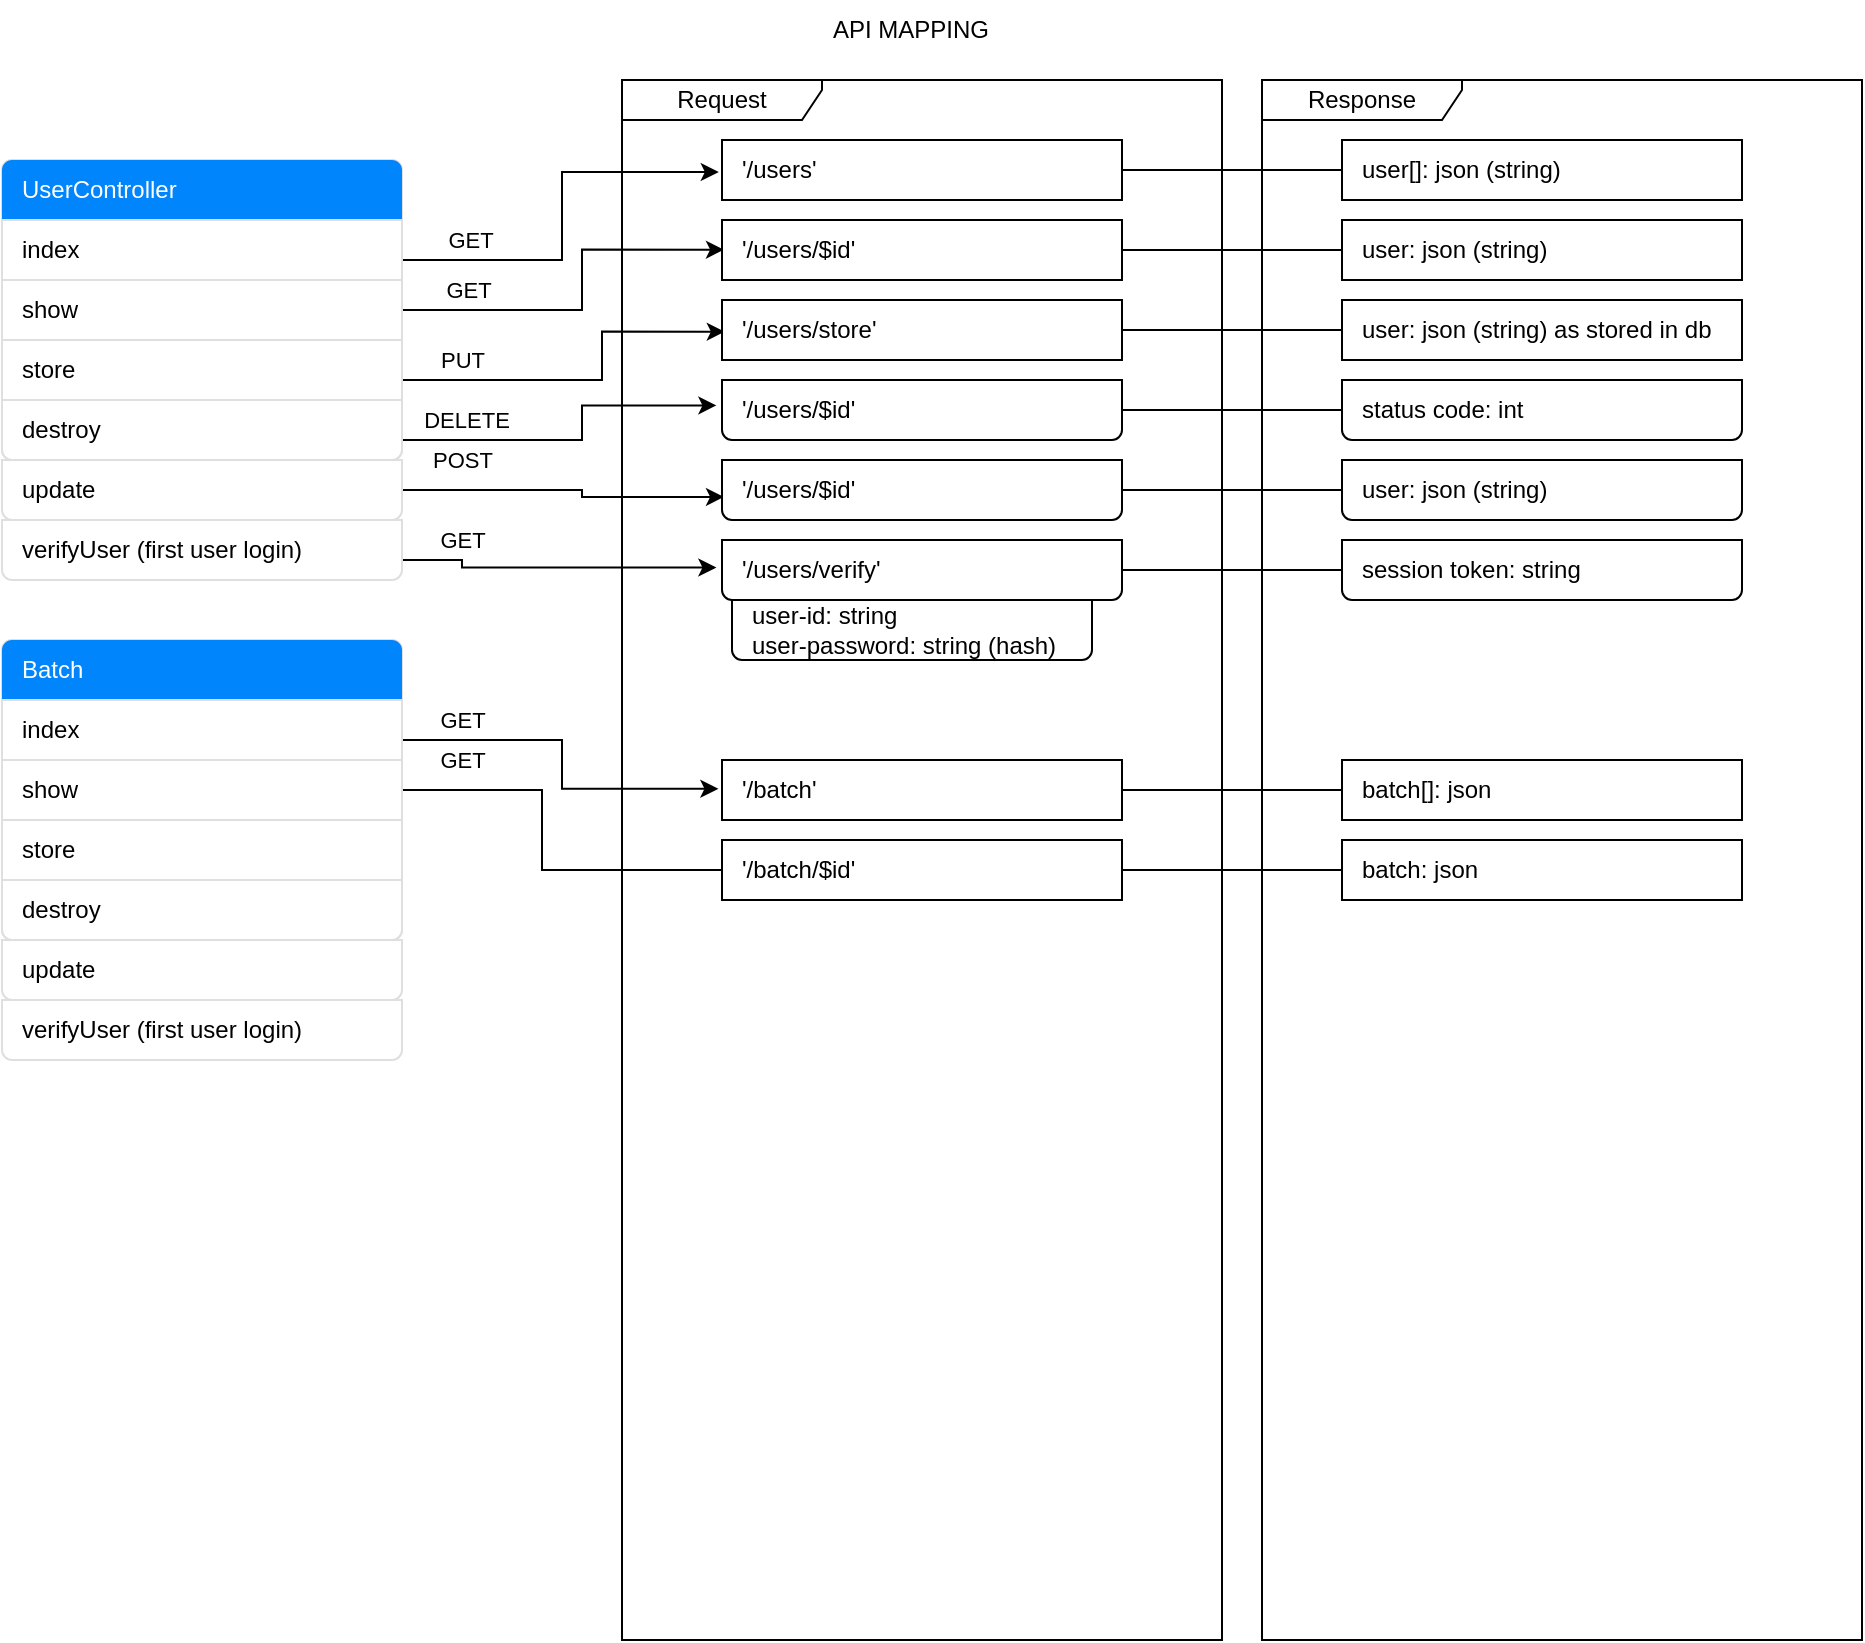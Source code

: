 <mxfile version="20.4.0" type="device"><diagram id="6fcOfzguqGOoVbj95VG0" name="Side-1"><mxGraphModel dx="1261" dy="692" grid="1" gridSize="10" guides="1" tooltips="1" connect="1" arrows="1" fold="1" page="1" pageScale="1" pageWidth="827" pageHeight="1169" math="0" shadow="0"><root><mxCell id="0"/><mxCell id="1" parent="0"/><mxCell id="3lw5GtNTp9Nj6mwCuDjL-11" value="Request" style="shape=umlFrame;whiteSpace=wrap;html=1;width=100;height=20;" vertex="1" parent="1"><mxGeometry x="320" y="60" width="300" height="780" as="geometry"/></mxCell><mxCell id="3lw5GtNTp9Nj6mwCuDjL-8" value="" style="edgeStyle=orthogonalEdgeStyle;rounded=0;orthogonalLoop=1;jettySize=auto;html=1;entryX=-0.008;entryY=0.546;entryDx=0;entryDy=0;entryPerimeter=0;" edge="1" parent="1" source="3lw5GtNTp9Nj6mwCuDjL-1" target="3lw5GtNTp9Nj6mwCuDjL-7"><mxGeometry relative="1" as="geometry"><Array as="points"><mxPoint x="290" y="150"/><mxPoint x="290" y="106"/><mxPoint x="368" y="106"/></Array></mxGeometry></mxCell><mxCell id="3lw5GtNTp9Nj6mwCuDjL-17" value="GET" style="edgeLabel;html=1;align=center;verticalAlign=middle;resizable=0;points=[];" vertex="1" connectable="0" parent="3lw5GtNTp9Nj6mwCuDjL-8"><mxGeometry x="-0.274" y="1" relative="1" as="geometry"><mxPoint x="-40" y="-9" as="offset"/></mxGeometry></mxCell><mxCell id="3lw5GtNTp9Nj6mwCuDjL-10" value="" style="edgeStyle=orthogonalEdgeStyle;rounded=0;orthogonalLoop=1;jettySize=auto;html=1;entryX=0.005;entryY=0.494;entryDx=0;entryDy=0;entryPerimeter=0;" edge="1" parent="1" source="3lw5GtNTp9Nj6mwCuDjL-1" target="3lw5GtNTp9Nj6mwCuDjL-9"><mxGeometry relative="1" as="geometry"><Array as="points"><mxPoint x="300" y="175"/><mxPoint x="300" y="145"/></Array></mxGeometry></mxCell><mxCell id="3lw5GtNTp9Nj6mwCuDjL-18" value="GET" style="edgeLabel;html=1;align=center;verticalAlign=middle;resizable=0;points=[];" vertex="1" connectable="0" parent="3lw5GtNTp9Nj6mwCuDjL-10"><mxGeometry x="-0.371" y="3" relative="1" as="geometry"><mxPoint x="-27" y="-7" as="offset"/></mxGeometry></mxCell><mxCell id="3lw5GtNTp9Nj6mwCuDjL-14" value="" style="edgeStyle=orthogonalEdgeStyle;rounded=0;orthogonalLoop=1;jettySize=auto;html=1;entryX=0.007;entryY=0.528;entryDx=0;entryDy=0;entryPerimeter=0;" edge="1" parent="1" source="3lw5GtNTp9Nj6mwCuDjL-1" target="3lw5GtNTp9Nj6mwCuDjL-13"><mxGeometry relative="1" as="geometry"><Array as="points"><mxPoint x="310" y="210"/><mxPoint x="310" y="186"/></Array></mxGeometry></mxCell><mxCell id="3lw5GtNTp9Nj6mwCuDjL-19" value="PUT" style="edgeLabel;html=1;align=center;verticalAlign=middle;resizable=0;points=[];" vertex="1" connectable="0" parent="3lw5GtNTp9Nj6mwCuDjL-14"><mxGeometry x="-0.345" relative="1" as="geometry"><mxPoint x="-31" y="-10" as="offset"/></mxGeometry></mxCell><mxCell id="3lw5GtNTp9Nj6mwCuDjL-21" value="" style="edgeStyle=orthogonalEdgeStyle;rounded=0;orthogonalLoop=1;jettySize=auto;html=1;entryX=-0.014;entryY=0.424;entryDx=0;entryDy=0;entryPerimeter=0;" edge="1" parent="1" source="3lw5GtNTp9Nj6mwCuDjL-1" target="3lw5GtNTp9Nj6mwCuDjL-20"><mxGeometry relative="1" as="geometry"><Array as="points"><mxPoint x="300" y="240"/><mxPoint x="300" y="223"/></Array></mxGeometry></mxCell><mxCell id="3lw5GtNTp9Nj6mwCuDjL-23" value="DELETE" style="edgeLabel;html=1;align=center;verticalAlign=middle;resizable=0;points=[];" vertex="1" connectable="0" parent="3lw5GtNTp9Nj6mwCuDjL-21"><mxGeometry x="-0.343" relative="1" as="geometry"><mxPoint x="-26" y="-10" as="offset"/></mxGeometry></mxCell><mxCell id="3lw5GtNTp9Nj6mwCuDjL-25" value="" style="edgeStyle=orthogonalEdgeStyle;rounded=0;orthogonalLoop=1;jettySize=auto;html=1;entryX=0.005;entryY=0.615;entryDx=0;entryDy=0;entryPerimeter=0;" edge="1" parent="1" source="3lw5GtNTp9Nj6mwCuDjL-1" target="3lw5GtNTp9Nj6mwCuDjL-24"><mxGeometry relative="1" as="geometry"><Array as="points"><mxPoint x="110" y="265"/><mxPoint x="300" y="265"/><mxPoint x="300" y="268"/></Array></mxGeometry></mxCell><mxCell id="3lw5GtNTp9Nj6mwCuDjL-26" value="POST" style="edgeLabel;html=1;align=center;verticalAlign=middle;resizable=0;points=[];" vertex="1" connectable="0" parent="3lw5GtNTp9Nj6mwCuDjL-25"><mxGeometry x="-0.323" y="2" relative="1" as="geometry"><mxPoint x="50" y="-13" as="offset"/></mxGeometry></mxCell><mxCell id="3lw5GtNTp9Nj6mwCuDjL-28" value="" style="edgeStyle=orthogonalEdgeStyle;rounded=0;orthogonalLoop=1;jettySize=auto;html=1;entryX=-0.014;entryY=0.459;entryDx=0;entryDy=0;entryPerimeter=0;" edge="1" parent="1" source="3lw5GtNTp9Nj6mwCuDjL-1" target="3lw5GtNTp9Nj6mwCuDjL-27"><mxGeometry relative="1" as="geometry"><Array as="points"><mxPoint x="130" y="300"/><mxPoint x="240" y="300"/><mxPoint x="240" y="304"/></Array></mxGeometry></mxCell><mxCell id="3lw5GtNTp9Nj6mwCuDjL-29" value="GET" style="edgeLabel;html=1;align=center;verticalAlign=middle;resizable=0;points=[];" vertex="1" connectable="0" parent="3lw5GtNTp9Nj6mwCuDjL-28"><mxGeometry x="0.136" y="1" relative="1" as="geometry"><mxPoint x="-2" y="-13" as="offset"/></mxGeometry></mxCell><mxCell id="3lw5GtNTp9Nj6mwCuDjL-1" value="" style="html=1;shadow=0;dashed=0;shape=mxgraph.bootstrap.rrect;rSize=5;strokeColor=#DFDFDF;html=1;whiteSpace=wrap;fillColor=#FFFFFF;fontColor=#000000;" vertex="1" parent="1"><mxGeometry x="10" y="100" width="200" height="150" as="geometry"/></mxCell><mxCell id="3lw5GtNTp9Nj6mwCuDjL-2" value="UserController" style="html=1;shadow=0;dashed=0;shape=mxgraph.bootstrap.topButton;rSize=5;strokeColor=none;fillColor=#0085FC;fontColor=#ffffff;perimeter=none;whiteSpace=wrap;resizeWidth=1;align=left;spacing=10;" vertex="1" parent="3lw5GtNTp9Nj6mwCuDjL-1"><mxGeometry width="200" height="30" relative="1" as="geometry"/></mxCell><mxCell id="3lw5GtNTp9Nj6mwCuDjL-3" value="index" style="strokeColor=inherit;fillColor=inherit;gradientColor=inherit;fontColor=inherit;html=1;shadow=0;dashed=0;perimeter=none;whiteSpace=wrap;resizeWidth=1;align=left;spacing=10;" vertex="1" parent="3lw5GtNTp9Nj6mwCuDjL-1"><mxGeometry width="200" height="30" relative="1" as="geometry"><mxPoint y="30" as="offset"/></mxGeometry></mxCell><mxCell id="3lw5GtNTp9Nj6mwCuDjL-4" value="show" style="strokeColor=inherit;fillColor=inherit;gradientColor=inherit;fontColor=inherit;html=1;shadow=0;dashed=0;perimeter=none;whiteSpace=wrap;resizeWidth=1;align=left;spacing=10;" vertex="1" parent="3lw5GtNTp9Nj6mwCuDjL-1"><mxGeometry width="200" height="30" relative="1" as="geometry"><mxPoint y="60" as="offset"/></mxGeometry></mxCell><mxCell id="3lw5GtNTp9Nj6mwCuDjL-5" value="store" style="strokeColor=inherit;fillColor=inherit;gradientColor=inherit;fontColor=inherit;html=1;shadow=0;dashed=0;perimeter=none;whiteSpace=wrap;resizeWidth=1;align=left;spacing=10;" vertex="1" parent="3lw5GtNTp9Nj6mwCuDjL-1"><mxGeometry width="200" height="30" relative="1" as="geometry"><mxPoint y="90" as="offset"/></mxGeometry></mxCell><mxCell id="3lw5GtNTp9Nj6mwCuDjL-6" value="destroy" style="strokeColor=inherit;fillColor=inherit;gradientColor=inherit;fontColor=inherit;html=1;shadow=0;dashed=0;shape=mxgraph.bootstrap.bottomButton;rSize=5;perimeter=none;whiteSpace=wrap;resizeWidth=1;resizeHeight=0;align=left;spacing=10;" vertex="1" parent="3lw5GtNTp9Nj6mwCuDjL-1"><mxGeometry y="1" width="200" height="30" relative="1" as="geometry"><mxPoint y="-30" as="offset"/></mxGeometry></mxCell><mxCell id="3lw5GtNTp9Nj6mwCuDjL-15" value="update" style="strokeColor=inherit;fillColor=inherit;gradientColor=inherit;fontColor=inherit;html=1;shadow=0;dashed=0;shape=mxgraph.bootstrap.bottomButton;rSize=5;perimeter=none;whiteSpace=wrap;resizeWidth=1;resizeHeight=0;align=left;spacing=10;" vertex="1" parent="3lw5GtNTp9Nj6mwCuDjL-1"><mxGeometry y="1" width="200" height="30" relative="1" as="geometry"><mxPoint as="offset"/></mxGeometry></mxCell><mxCell id="3lw5GtNTp9Nj6mwCuDjL-22" value="verifyUser (first user login)" style="strokeColor=inherit;fillColor=inherit;gradientColor=inherit;fontColor=inherit;html=1;shadow=0;dashed=0;shape=mxgraph.bootstrap.bottomButton;rSize=5;perimeter=none;whiteSpace=wrap;resizeWidth=1;resizeHeight=0;align=left;spacing=10;" vertex="1" parent="3lw5GtNTp9Nj6mwCuDjL-1"><mxGeometry y="1" width="200" height="30" relative="1" as="geometry"><mxPoint y="30" as="offset"/></mxGeometry></mxCell><mxCell id="3lw5GtNTp9Nj6mwCuDjL-34" value="" style="edgeStyle=orthogonalEdgeStyle;rounded=0;orthogonalLoop=1;jettySize=auto;html=1;" edge="1" parent="1" source="3lw5GtNTp9Nj6mwCuDjL-7" target="3lw5GtNTp9Nj6mwCuDjL-33"><mxGeometry relative="1" as="geometry"/></mxCell><mxCell id="3lw5GtNTp9Nj6mwCuDjL-7" value="'/users'" style="strokeColor=inherit;fillColor=inherit;gradientColor=inherit;fontColor=inherit;html=1;shadow=0;dashed=0;perimeter=none;whiteSpace=wrap;resizeWidth=1;align=left;spacing=10;" vertex="1" parent="1"><mxGeometry x="310" y="170" width="200" height="30" relative="1" as="geometry"><mxPoint x="370" y="90" as="offset"/></mxGeometry></mxCell><mxCell id="3lw5GtNTp9Nj6mwCuDjL-36" value="" style="edgeStyle=orthogonalEdgeStyle;rounded=0;orthogonalLoop=1;jettySize=auto;html=1;" edge="1" parent="1" source="3lw5GtNTp9Nj6mwCuDjL-9" target="3lw5GtNTp9Nj6mwCuDjL-35"><mxGeometry relative="1" as="geometry"/></mxCell><mxCell id="3lw5GtNTp9Nj6mwCuDjL-9" value="'/users/$id'" style="strokeColor=inherit;fillColor=inherit;gradientColor=inherit;fontColor=inherit;html=1;shadow=0;dashed=0;perimeter=none;whiteSpace=wrap;resizeWidth=1;align=left;spacing=10;" vertex="1" parent="1"><mxGeometry x="310" y="170" width="200" height="30" relative="1" as="geometry"><mxPoint x="370" y="130" as="offset"/></mxGeometry></mxCell><mxCell id="3lw5GtNTp9Nj6mwCuDjL-38" value="" style="edgeStyle=orthogonalEdgeStyle;rounded=0;orthogonalLoop=1;jettySize=auto;html=1;" edge="1" parent="1" source="3lw5GtNTp9Nj6mwCuDjL-13" target="3lw5GtNTp9Nj6mwCuDjL-37"><mxGeometry relative="1" as="geometry"/></mxCell><mxCell id="3lw5GtNTp9Nj6mwCuDjL-13" value="'/users/store'" style="strokeColor=inherit;fillColor=inherit;gradientColor=inherit;fontColor=inherit;html=1;shadow=0;dashed=0;perimeter=none;whiteSpace=wrap;resizeWidth=1;align=left;spacing=10;" vertex="1" parent="1"><mxGeometry x="310" y="120" width="200" height="30" relative="1" as="geometry"><mxPoint x="370" y="170" as="offset"/></mxGeometry></mxCell><mxCell id="3lw5GtNTp9Nj6mwCuDjL-40" value="" style="edgeStyle=orthogonalEdgeStyle;rounded=0;orthogonalLoop=1;jettySize=auto;html=1;" edge="1" parent="1" source="3lw5GtNTp9Nj6mwCuDjL-20" target="3lw5GtNTp9Nj6mwCuDjL-39"><mxGeometry relative="1" as="geometry"/></mxCell><mxCell id="3lw5GtNTp9Nj6mwCuDjL-20" value="'/users/$id'" style="strokeColor=inherit;fillColor=inherit;gradientColor=inherit;fontColor=inherit;html=1;shadow=0;dashed=0;shape=mxgraph.bootstrap.bottomButton;rSize=5;perimeter=none;whiteSpace=wrap;resizeWidth=1;resizeHeight=0;align=left;spacing=10;" vertex="1" parent="1"><mxGeometry x="310" y="120" width="200" height="30" relative="1" as="geometry"><mxPoint x="370" y="210" as="offset"/></mxGeometry></mxCell><mxCell id="3lw5GtNTp9Nj6mwCuDjL-42" value="" style="edgeStyle=orthogonalEdgeStyle;rounded=0;orthogonalLoop=1;jettySize=auto;html=1;" edge="1" parent="1" source="3lw5GtNTp9Nj6mwCuDjL-24" target="3lw5GtNTp9Nj6mwCuDjL-41"><mxGeometry relative="1" as="geometry"/></mxCell><mxCell id="3lw5GtNTp9Nj6mwCuDjL-24" value="'/users/$id'" style="strokeColor=inherit;fillColor=inherit;gradientColor=inherit;fontColor=inherit;html=1;shadow=0;dashed=0;shape=mxgraph.bootstrap.bottomButton;rSize=5;perimeter=none;whiteSpace=wrap;resizeWidth=1;resizeHeight=0;align=left;spacing=10;" vertex="1" parent="1"><mxGeometry x="310" y="120" width="200" height="30" relative="1" as="geometry"><mxPoint x="370" y="250" as="offset"/></mxGeometry></mxCell><mxCell id="3lw5GtNTp9Nj6mwCuDjL-44" value="" style="edgeStyle=orthogonalEdgeStyle;rounded=0;orthogonalLoop=1;jettySize=auto;html=1;" edge="1" parent="1" source="3lw5GtNTp9Nj6mwCuDjL-27" target="3lw5GtNTp9Nj6mwCuDjL-43"><mxGeometry relative="1" as="geometry"/></mxCell><mxCell id="3lw5GtNTp9Nj6mwCuDjL-27" value="'/users/verify'" style="strokeColor=inherit;fillColor=inherit;gradientColor=inherit;fontColor=inherit;html=1;shadow=0;dashed=0;shape=mxgraph.bootstrap.bottomButton;rSize=5;perimeter=none;whiteSpace=wrap;resizeWidth=1;resizeHeight=0;align=left;spacing=10;" vertex="1" parent="1"><mxGeometry x="310" y="120" width="200" height="30" relative="1" as="geometry"><mxPoint x="370" y="290" as="offset"/></mxGeometry></mxCell><mxCell id="3lw5GtNTp9Nj6mwCuDjL-30" value="user-id: string&lt;br&gt;user-password: string (hash)" style="strokeColor=inherit;fillColor=inherit;gradientColor=inherit;fontColor=inherit;html=1;shadow=0;dashed=0;shape=mxgraph.bootstrap.bottomButton;rSize=5;perimeter=none;whiteSpace=wrap;resizeWidth=1;resizeHeight=0;align=left;spacing=10;" vertex="1" parent="1"><mxGeometry x="310" y="120" width="180" height="30" relative="1" as="geometry"><mxPoint x="375" y="320" as="offset"/></mxGeometry></mxCell><mxCell id="3lw5GtNTp9Nj6mwCuDjL-31" value="Response" style="shape=umlFrame;whiteSpace=wrap;html=1;width=100;height=20;" vertex="1" parent="1"><mxGeometry x="640" y="60" width="300" height="780" as="geometry"/></mxCell><mxCell id="3lw5GtNTp9Nj6mwCuDjL-32" value="API MAPPING" style="text;html=1;align=center;verticalAlign=middle;resizable=0;points=[];autosize=1;strokeColor=none;fillColor=none;" vertex="1" parent="1"><mxGeometry x="414" y="20" width="100" height="30" as="geometry"/></mxCell><mxCell id="3lw5GtNTp9Nj6mwCuDjL-33" value="user[]: json (string)" style="strokeColor=inherit;fillColor=inherit;gradientColor=inherit;fontColor=inherit;html=1;shadow=0;dashed=0;perimeter=none;whiteSpace=wrap;resizeWidth=1;align=left;spacing=10;" vertex="1" parent="1"><mxGeometry x="590" y="170" width="200" height="30" relative="1" as="geometry"><mxPoint x="680" y="90" as="offset"/></mxGeometry></mxCell><mxCell id="3lw5GtNTp9Nj6mwCuDjL-35" value="user: json (string)" style="strokeColor=inherit;fillColor=inherit;gradientColor=inherit;fontColor=inherit;html=1;shadow=0;dashed=0;perimeter=none;whiteSpace=wrap;resizeWidth=1;align=left;spacing=10;" vertex="1" parent="1"><mxGeometry x="590" y="170" width="200" height="30" relative="1" as="geometry"><mxPoint x="680" y="130" as="offset"/></mxGeometry></mxCell><mxCell id="3lw5GtNTp9Nj6mwCuDjL-37" value="user: json (string) as stored in db" style="strokeColor=inherit;fillColor=inherit;gradientColor=inherit;fontColor=inherit;html=1;shadow=0;dashed=0;perimeter=none;whiteSpace=wrap;resizeWidth=1;align=left;spacing=10;" vertex="1" parent="1"><mxGeometry x="590" y="120" width="200" height="30" relative="1" as="geometry"><mxPoint x="680" y="170" as="offset"/></mxGeometry></mxCell><mxCell id="3lw5GtNTp9Nj6mwCuDjL-39" value="status code: int" style="strokeColor=inherit;fillColor=inherit;gradientColor=inherit;fontColor=inherit;html=1;shadow=0;dashed=0;shape=mxgraph.bootstrap.bottomButton;rSize=5;perimeter=none;whiteSpace=wrap;resizeWidth=1;resizeHeight=0;align=left;spacing=10;" vertex="1" parent="1"><mxGeometry x="590" y="120" width="200" height="30" relative="1" as="geometry"><mxPoint x="680" y="210" as="offset"/></mxGeometry></mxCell><mxCell id="3lw5GtNTp9Nj6mwCuDjL-41" value="user: json (string)" style="strokeColor=inherit;fillColor=inherit;gradientColor=inherit;fontColor=inherit;html=1;shadow=0;dashed=0;shape=mxgraph.bootstrap.bottomButton;rSize=5;perimeter=none;whiteSpace=wrap;resizeWidth=1;resizeHeight=0;align=left;spacing=10;" vertex="1" parent="1"><mxGeometry x="590" y="120" width="200" height="30" relative="1" as="geometry"><mxPoint x="680" y="250" as="offset"/></mxGeometry></mxCell><mxCell id="3lw5GtNTp9Nj6mwCuDjL-43" value="session token: string" style="strokeColor=inherit;fillColor=inherit;gradientColor=inherit;fontColor=inherit;html=1;shadow=0;dashed=0;shape=mxgraph.bootstrap.bottomButton;rSize=5;perimeter=none;whiteSpace=wrap;resizeWidth=1;resizeHeight=0;align=left;spacing=10;" vertex="1" parent="1"><mxGeometry x="590" y="120" width="200" height="30" relative="1" as="geometry"><mxPoint x="680" y="290" as="offset"/></mxGeometry></mxCell><mxCell id="3lw5GtNTp9Nj6mwCuDjL-54" value="" style="edgeStyle=orthogonalEdgeStyle;rounded=0;orthogonalLoop=1;jettySize=auto;html=1;entryX=-0.009;entryY=0.48;entryDx=0;entryDy=0;entryPerimeter=0;" edge="1" parent="1" source="3lw5GtNTp9Nj6mwCuDjL-45" target="3lw5GtNTp9Nj6mwCuDjL-53"><mxGeometry relative="1" as="geometry"><Array as="points"><mxPoint x="290" y="390"/><mxPoint x="290" y="414"/></Array></mxGeometry></mxCell><mxCell id="3lw5GtNTp9Nj6mwCuDjL-55" value="GET" style="edgeLabel;html=1;align=center;verticalAlign=middle;resizable=0;points=[];" vertex="1" connectable="0" parent="3lw5GtNTp9Nj6mwCuDjL-54"><mxGeometry x="-0.217" y="3" relative="1" as="geometry"><mxPoint x="-42" y="-7" as="offset"/></mxGeometry></mxCell><mxCell id="3lw5GtNTp9Nj6mwCuDjL-59" value="" style="edgeStyle=orthogonalEdgeStyle;rounded=0;orthogonalLoop=1;jettySize=auto;html=1;" edge="1" parent="1" source="3lw5GtNTp9Nj6mwCuDjL-45" target="3lw5GtNTp9Nj6mwCuDjL-58"><mxGeometry relative="1" as="geometry"><Array as="points"><mxPoint x="280" y="415"/><mxPoint x="280" y="455"/></Array></mxGeometry></mxCell><mxCell id="3lw5GtNTp9Nj6mwCuDjL-60" value="GET" style="edgeLabel;html=1;align=center;verticalAlign=middle;resizable=0;points=[];" vertex="1" connectable="0" parent="3lw5GtNTp9Nj6mwCuDjL-59"><mxGeometry x="-0.655" y="2" relative="1" as="geometry"><mxPoint x="-22" y="-13" as="offset"/></mxGeometry></mxCell><mxCell id="3lw5GtNTp9Nj6mwCuDjL-45" value="" style="html=1;shadow=0;dashed=0;shape=mxgraph.bootstrap.rrect;rSize=5;strokeColor=#DFDFDF;html=1;whiteSpace=wrap;fillColor=#FFFFFF;fontColor=#000000;" vertex="1" parent="1"><mxGeometry x="10" y="340" width="200" height="150" as="geometry"/></mxCell><mxCell id="3lw5GtNTp9Nj6mwCuDjL-46" value="Batch" style="html=1;shadow=0;dashed=0;shape=mxgraph.bootstrap.topButton;rSize=5;strokeColor=none;fillColor=#0085FC;fontColor=#ffffff;perimeter=none;whiteSpace=wrap;resizeWidth=1;align=left;spacing=10;" vertex="1" parent="3lw5GtNTp9Nj6mwCuDjL-45"><mxGeometry width="200" height="30" relative="1" as="geometry"/></mxCell><mxCell id="3lw5GtNTp9Nj6mwCuDjL-47" value="index" style="strokeColor=inherit;fillColor=inherit;gradientColor=inherit;fontColor=inherit;html=1;shadow=0;dashed=0;perimeter=none;whiteSpace=wrap;resizeWidth=1;align=left;spacing=10;" vertex="1" parent="3lw5GtNTp9Nj6mwCuDjL-45"><mxGeometry width="200" height="30" relative="1" as="geometry"><mxPoint y="30" as="offset"/></mxGeometry></mxCell><mxCell id="3lw5GtNTp9Nj6mwCuDjL-48" value="show" style="strokeColor=inherit;fillColor=inherit;gradientColor=inherit;fontColor=inherit;html=1;shadow=0;dashed=0;perimeter=none;whiteSpace=wrap;resizeWidth=1;align=left;spacing=10;" vertex="1" parent="3lw5GtNTp9Nj6mwCuDjL-45"><mxGeometry width="200" height="30" relative="1" as="geometry"><mxPoint y="60" as="offset"/></mxGeometry></mxCell><mxCell id="3lw5GtNTp9Nj6mwCuDjL-49" value="store" style="strokeColor=inherit;fillColor=inherit;gradientColor=inherit;fontColor=inherit;html=1;shadow=0;dashed=0;perimeter=none;whiteSpace=wrap;resizeWidth=1;align=left;spacing=10;" vertex="1" parent="3lw5GtNTp9Nj6mwCuDjL-45"><mxGeometry width="200" height="30" relative="1" as="geometry"><mxPoint y="90" as="offset"/></mxGeometry></mxCell><mxCell id="3lw5GtNTp9Nj6mwCuDjL-50" value="destroy" style="strokeColor=inherit;fillColor=inherit;gradientColor=inherit;fontColor=inherit;html=1;shadow=0;dashed=0;shape=mxgraph.bootstrap.bottomButton;rSize=5;perimeter=none;whiteSpace=wrap;resizeWidth=1;resizeHeight=0;align=left;spacing=10;" vertex="1" parent="3lw5GtNTp9Nj6mwCuDjL-45"><mxGeometry y="1" width="200" height="30" relative="1" as="geometry"><mxPoint y="-30" as="offset"/></mxGeometry></mxCell><mxCell id="3lw5GtNTp9Nj6mwCuDjL-51" value="update" style="strokeColor=inherit;fillColor=inherit;gradientColor=inherit;fontColor=inherit;html=1;shadow=0;dashed=0;shape=mxgraph.bootstrap.bottomButton;rSize=5;perimeter=none;whiteSpace=wrap;resizeWidth=1;resizeHeight=0;align=left;spacing=10;" vertex="1" parent="3lw5GtNTp9Nj6mwCuDjL-45"><mxGeometry y="1" width="200" height="30" relative="1" as="geometry"><mxPoint as="offset"/></mxGeometry></mxCell><mxCell id="3lw5GtNTp9Nj6mwCuDjL-52" value="verifyUser (first user login)" style="strokeColor=inherit;fillColor=inherit;gradientColor=inherit;fontColor=inherit;html=1;shadow=0;dashed=0;shape=mxgraph.bootstrap.bottomButton;rSize=5;perimeter=none;whiteSpace=wrap;resizeWidth=1;resizeHeight=0;align=left;spacing=10;" vertex="1" parent="3lw5GtNTp9Nj6mwCuDjL-45"><mxGeometry y="1" width="200" height="30" relative="1" as="geometry"><mxPoint y="30" as="offset"/></mxGeometry></mxCell><mxCell id="3lw5GtNTp9Nj6mwCuDjL-57" value="" style="edgeStyle=orthogonalEdgeStyle;rounded=0;orthogonalLoop=1;jettySize=auto;html=1;" edge="1" parent="1" source="3lw5GtNTp9Nj6mwCuDjL-53" target="3lw5GtNTp9Nj6mwCuDjL-56"><mxGeometry relative="1" as="geometry"/></mxCell><mxCell id="3lw5GtNTp9Nj6mwCuDjL-53" value="'/batch'" style="strokeColor=inherit;fillColor=inherit;gradientColor=inherit;fontColor=inherit;html=1;shadow=0;dashed=0;perimeter=none;whiteSpace=wrap;resizeWidth=1;align=left;spacing=10;" vertex="1" parent="1"><mxGeometry x="290" y="460" width="200" height="30" relative="1" as="geometry"><mxPoint x="370" y="400" as="offset"/></mxGeometry></mxCell><mxCell id="3lw5GtNTp9Nj6mwCuDjL-56" value="batch[]: json" style="strokeColor=inherit;fillColor=inherit;gradientColor=inherit;fontColor=inherit;html=1;shadow=0;dashed=0;perimeter=none;whiteSpace=wrap;resizeWidth=1;align=left;spacing=10;" vertex="1" parent="1"><mxGeometry x="570" y="460" width="200" height="30" relative="1" as="geometry"><mxPoint x="680" y="400" as="offset"/></mxGeometry></mxCell><mxCell id="3lw5GtNTp9Nj6mwCuDjL-62" value="" style="edgeStyle=orthogonalEdgeStyle;rounded=0;orthogonalLoop=1;jettySize=auto;html=1;" edge="1" parent="1" source="3lw5GtNTp9Nj6mwCuDjL-58" target="3lw5GtNTp9Nj6mwCuDjL-61"><mxGeometry relative="1" as="geometry"/></mxCell><mxCell id="3lw5GtNTp9Nj6mwCuDjL-58" value="'/batch/$id'" style="strokeColor=inherit;fillColor=inherit;gradientColor=inherit;fontColor=inherit;html=1;shadow=0;dashed=0;perimeter=none;whiteSpace=wrap;resizeWidth=1;align=left;spacing=10;" vertex="1" parent="1"><mxGeometry x="290" y="400" width="200" height="30" relative="1" as="geometry"><mxPoint x="370" y="440" as="offset"/></mxGeometry></mxCell><mxCell id="3lw5GtNTp9Nj6mwCuDjL-61" value="batch: json" style="strokeColor=inherit;fillColor=inherit;gradientColor=inherit;fontColor=inherit;html=1;shadow=0;dashed=0;perimeter=none;whiteSpace=wrap;resizeWidth=1;align=left;spacing=10;" vertex="1" parent="1"><mxGeometry x="570" y="400" width="200" height="30" relative="1" as="geometry"><mxPoint x="680" y="440" as="offset"/></mxGeometry></mxCell></root></mxGraphModel></diagram></mxfile>